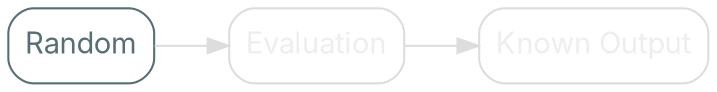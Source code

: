 digraph {
    bgcolor=transparent
    rankdir=LR

    // Default theme: enabled
    node[shape="rectangle" style="rounded,filled" color="#586E75" fillcolor="#ffffff" fontcolor="#586E75" fontname="Inter,Arial"]
    edge[color="#586E75" fontcolor="#000000" fontname="Inter,Arial" fontsize=11]

    Input[label="Random"]
    Evaluation[color="#dddddd" fontcolor="#eeeeee"]
    Analysis[label="Known Output" color="#dddddd" fontcolor="#eeeeee"]

    Input -> Evaluation[color="#dddddd"]
    Evaluation -> Analysis[color="#dddddd"]
}
